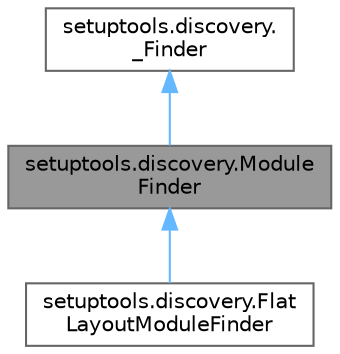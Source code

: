 digraph "setuptools.discovery.ModuleFinder"
{
 // LATEX_PDF_SIZE
  bgcolor="transparent";
  edge [fontname=Helvetica,fontsize=10,labelfontname=Helvetica,labelfontsize=10];
  node [fontname=Helvetica,fontsize=10,shape=box,height=0.2,width=0.4];
  Node1 [id="Node000001",label="setuptools.discovery.Module\lFinder",height=0.2,width=0.4,color="gray40", fillcolor="grey60", style="filled", fontcolor="black",tooltip=" "];
  Node2 -> Node1 [id="edge1_Node000001_Node000002",dir="back",color="steelblue1",style="solid",tooltip=" "];
  Node2 [id="Node000002",label="setuptools.discovery.\l_Finder",height=0.2,width=0.4,color="gray40", fillcolor="white", style="filled",URL="$classsetuptools_1_1discovery_1_1___finder.html",tooltip=" "];
  Node1 -> Node3 [id="edge2_Node000001_Node000003",dir="back",color="steelblue1",style="solid",tooltip=" "];
  Node3 [id="Node000003",label="setuptools.discovery.Flat\lLayoutModuleFinder",height=0.2,width=0.4,color="gray40", fillcolor="white", style="filled",URL="$classsetuptools_1_1discovery_1_1_flat_layout_module_finder.html",tooltip=" "];
}
